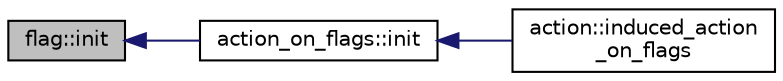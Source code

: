digraph "flag::init"
{
  edge [fontname="Helvetica",fontsize="10",labelfontname="Helvetica",labelfontsize="10"];
  node [fontname="Helvetica",fontsize="10",shape=record];
  rankdir="LR";
  Node22 [label="flag::init",height=0.2,width=0.4,color="black", fillcolor="grey75", style="filled", fontcolor="black"];
  Node22 -> Node23 [dir="back",color="midnightblue",fontsize="10",style="solid",fontname="Helvetica"];
  Node23 [label="action_on_flags::init",height=0.2,width=0.4,color="black", fillcolor="white", style="filled",URL="$dd/dc4/classaction__on__flags.html#aad56abe238e588bdc368c6396d3813dc"];
  Node23 -> Node24 [dir="back",color="midnightblue",fontsize="10",style="solid",fontname="Helvetica"];
  Node24 [label="action::induced_action\l_on_flags",height=0.2,width=0.4,color="black", fillcolor="white", style="filled",URL="$d2/d86/classaction.html#afb1ac2fda2a79462e38c133330982341"];
}
